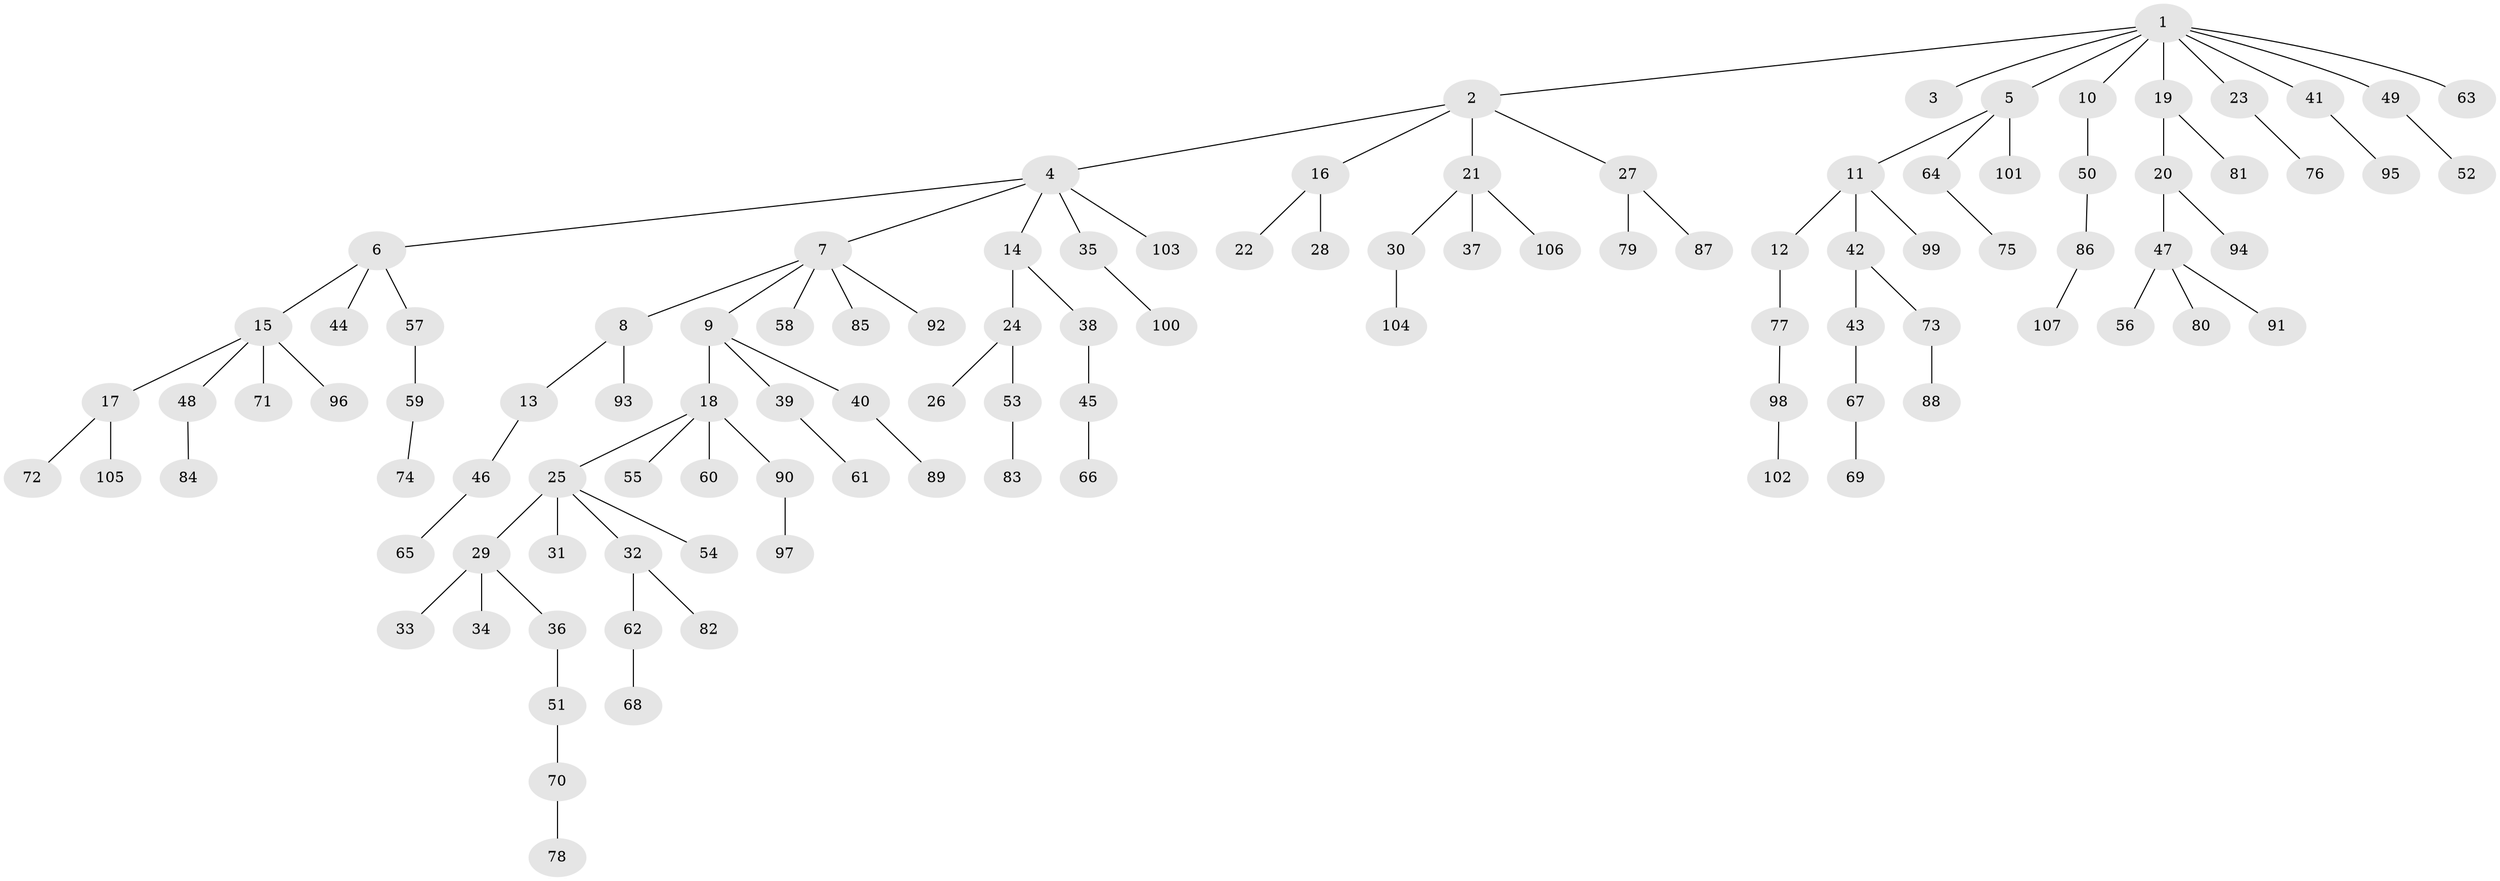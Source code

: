 // Generated by graph-tools (version 1.1) at 2025/36/03/09/25 02:36:41]
// undirected, 107 vertices, 106 edges
graph export_dot {
graph [start="1"]
  node [color=gray90,style=filled];
  1;
  2;
  3;
  4;
  5;
  6;
  7;
  8;
  9;
  10;
  11;
  12;
  13;
  14;
  15;
  16;
  17;
  18;
  19;
  20;
  21;
  22;
  23;
  24;
  25;
  26;
  27;
  28;
  29;
  30;
  31;
  32;
  33;
  34;
  35;
  36;
  37;
  38;
  39;
  40;
  41;
  42;
  43;
  44;
  45;
  46;
  47;
  48;
  49;
  50;
  51;
  52;
  53;
  54;
  55;
  56;
  57;
  58;
  59;
  60;
  61;
  62;
  63;
  64;
  65;
  66;
  67;
  68;
  69;
  70;
  71;
  72;
  73;
  74;
  75;
  76;
  77;
  78;
  79;
  80;
  81;
  82;
  83;
  84;
  85;
  86;
  87;
  88;
  89;
  90;
  91;
  92;
  93;
  94;
  95;
  96;
  97;
  98;
  99;
  100;
  101;
  102;
  103;
  104;
  105;
  106;
  107;
  1 -- 2;
  1 -- 3;
  1 -- 5;
  1 -- 10;
  1 -- 19;
  1 -- 23;
  1 -- 41;
  1 -- 49;
  1 -- 63;
  2 -- 4;
  2 -- 16;
  2 -- 21;
  2 -- 27;
  4 -- 6;
  4 -- 7;
  4 -- 14;
  4 -- 35;
  4 -- 103;
  5 -- 11;
  5 -- 64;
  5 -- 101;
  6 -- 15;
  6 -- 44;
  6 -- 57;
  7 -- 8;
  7 -- 9;
  7 -- 58;
  7 -- 85;
  7 -- 92;
  8 -- 13;
  8 -- 93;
  9 -- 18;
  9 -- 39;
  9 -- 40;
  10 -- 50;
  11 -- 12;
  11 -- 42;
  11 -- 99;
  12 -- 77;
  13 -- 46;
  14 -- 24;
  14 -- 38;
  15 -- 17;
  15 -- 48;
  15 -- 71;
  15 -- 96;
  16 -- 22;
  16 -- 28;
  17 -- 72;
  17 -- 105;
  18 -- 25;
  18 -- 55;
  18 -- 60;
  18 -- 90;
  19 -- 20;
  19 -- 81;
  20 -- 47;
  20 -- 94;
  21 -- 30;
  21 -- 37;
  21 -- 106;
  23 -- 76;
  24 -- 26;
  24 -- 53;
  25 -- 29;
  25 -- 31;
  25 -- 32;
  25 -- 54;
  27 -- 79;
  27 -- 87;
  29 -- 33;
  29 -- 34;
  29 -- 36;
  30 -- 104;
  32 -- 62;
  32 -- 82;
  35 -- 100;
  36 -- 51;
  38 -- 45;
  39 -- 61;
  40 -- 89;
  41 -- 95;
  42 -- 43;
  42 -- 73;
  43 -- 67;
  45 -- 66;
  46 -- 65;
  47 -- 56;
  47 -- 80;
  47 -- 91;
  48 -- 84;
  49 -- 52;
  50 -- 86;
  51 -- 70;
  53 -- 83;
  57 -- 59;
  59 -- 74;
  62 -- 68;
  64 -- 75;
  67 -- 69;
  70 -- 78;
  73 -- 88;
  77 -- 98;
  86 -- 107;
  90 -- 97;
  98 -- 102;
}

